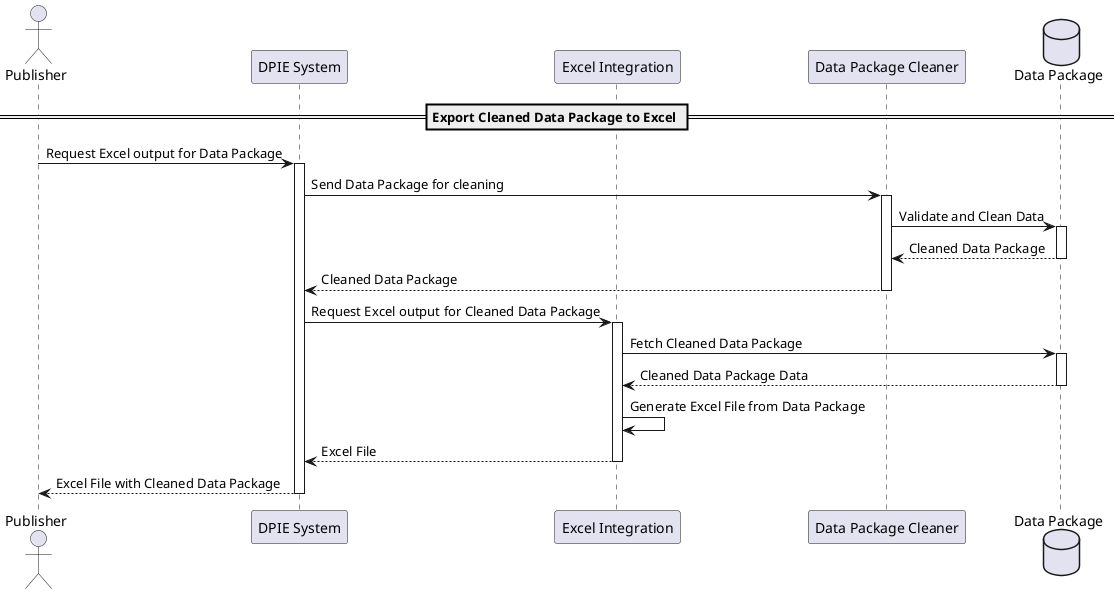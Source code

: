 @startuml
actor Publisher as publisher
participant "DPIE System" as DPIE
participant "Excel Integration" as Excel
participant "Data Package Cleaner" as Cleaner
database "Data Package" as DataPkg

== Export Cleaned Data Package to Excel ==

publisher -> DPIE: Request Excel output for Data Package
activate DPIE

DPIE -> Cleaner: Send Data Package for cleaning
activate Cleaner
Cleaner -> DataPkg: Validate and Clean Data
activate DataPkg
DataPkg --> Cleaner: Cleaned Data Package
deactivate DataPkg

Cleaner --> DPIE: Cleaned Data Package
deactivate Cleaner

DPIE -> Excel: Request Excel output for Cleaned Data Package
activate Excel
Excel -> DataPkg: Fetch Cleaned Data Package
activate DataPkg
DataPkg --> Excel: Cleaned Data Package Data
deactivate DataPkg

Excel -> Excel: Generate Excel File from Data Package
Excel --> DPIE: Excel File
deactivate Excel

DPIE --> publisher: Excel File with Cleaned Data Package
deactivate DPIE

@enduml